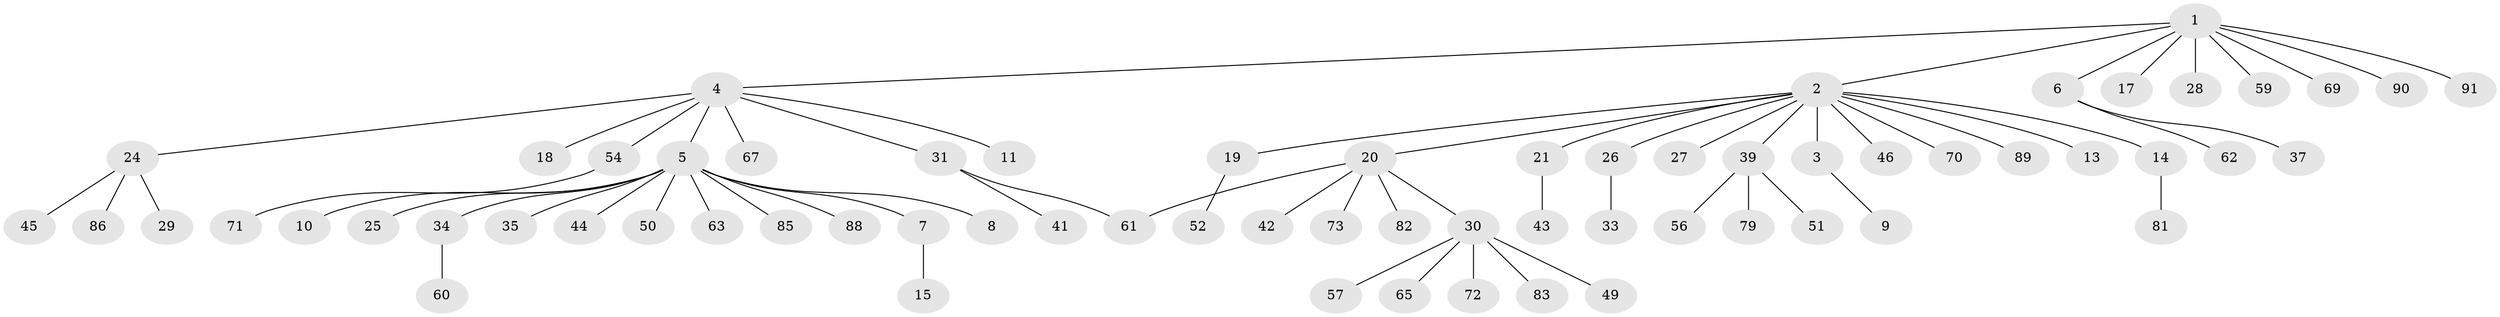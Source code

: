 // original degree distribution, {10: 0.021505376344086023, 3: 0.08602150537634409, 9: 0.010752688172043012, 13: 0.010752688172043012, 4: 0.021505376344086023, 1: 0.6881720430107527, 2: 0.10752688172043011, 5: 0.03225806451612903, 7: 0.010752688172043012, 6: 0.010752688172043012}
// Generated by graph-tools (version 1.1) at 2025/41/03/06/25 10:41:49]
// undirected, 67 vertices, 67 edges
graph export_dot {
graph [start="1"]
  node [color=gray90,style=filled];
  1 [super="+87"];
  2 [super="+12"];
  3 [super="+16"];
  4 [super="+93"];
  5 [super="+36"];
  6 [super="+55"];
  7 [super="+53"];
  8;
  9;
  10 [super="+22"];
  11;
  13;
  14 [super="+32"];
  15 [super="+23"];
  17;
  18;
  19 [super="+47"];
  20 [super="+40"];
  21 [super="+84"];
  24 [super="+68"];
  25 [super="+76"];
  26 [super="+77"];
  27;
  28;
  29;
  30 [super="+38"];
  31 [super="+78"];
  33;
  34 [super="+80"];
  35;
  37;
  39 [super="+64"];
  41;
  42;
  43 [super="+66"];
  44;
  45 [super="+48"];
  46;
  49;
  50;
  51 [super="+75"];
  52;
  54;
  56;
  57 [super="+58"];
  59;
  60;
  61 [super="+74"];
  62;
  63;
  65;
  67;
  69;
  70 [super="+92"];
  71;
  72;
  73;
  79;
  81;
  82;
  83;
  85;
  86;
  88;
  89;
  90;
  91;
  1 -- 2;
  1 -- 4;
  1 -- 6;
  1 -- 17;
  1 -- 28;
  1 -- 59;
  1 -- 69;
  1 -- 90;
  1 -- 91;
  2 -- 3;
  2 -- 13;
  2 -- 14;
  2 -- 19;
  2 -- 20;
  2 -- 21;
  2 -- 26;
  2 -- 89;
  2 -- 70;
  2 -- 39;
  2 -- 27;
  2 -- 46;
  3 -- 9;
  4 -- 5;
  4 -- 11;
  4 -- 18;
  4 -- 24;
  4 -- 31;
  4 -- 54;
  4 -- 67;
  5 -- 7;
  5 -- 8;
  5 -- 10;
  5 -- 25;
  5 -- 34;
  5 -- 35;
  5 -- 44;
  5 -- 50;
  5 -- 63;
  5 -- 85;
  5 -- 88;
  6 -- 37;
  6 -- 62;
  7 -- 15;
  14 -- 81;
  19 -- 52;
  20 -- 30;
  20 -- 42;
  20 -- 61;
  20 -- 73;
  20 -- 82;
  21 -- 43;
  24 -- 29;
  24 -- 45;
  24 -- 86;
  26 -- 33;
  30 -- 49;
  30 -- 65;
  30 -- 72;
  30 -- 83;
  30 -- 57;
  31 -- 41;
  31 -- 61;
  34 -- 60;
  39 -- 51;
  39 -- 56;
  39 -- 79;
  54 -- 71;
}
